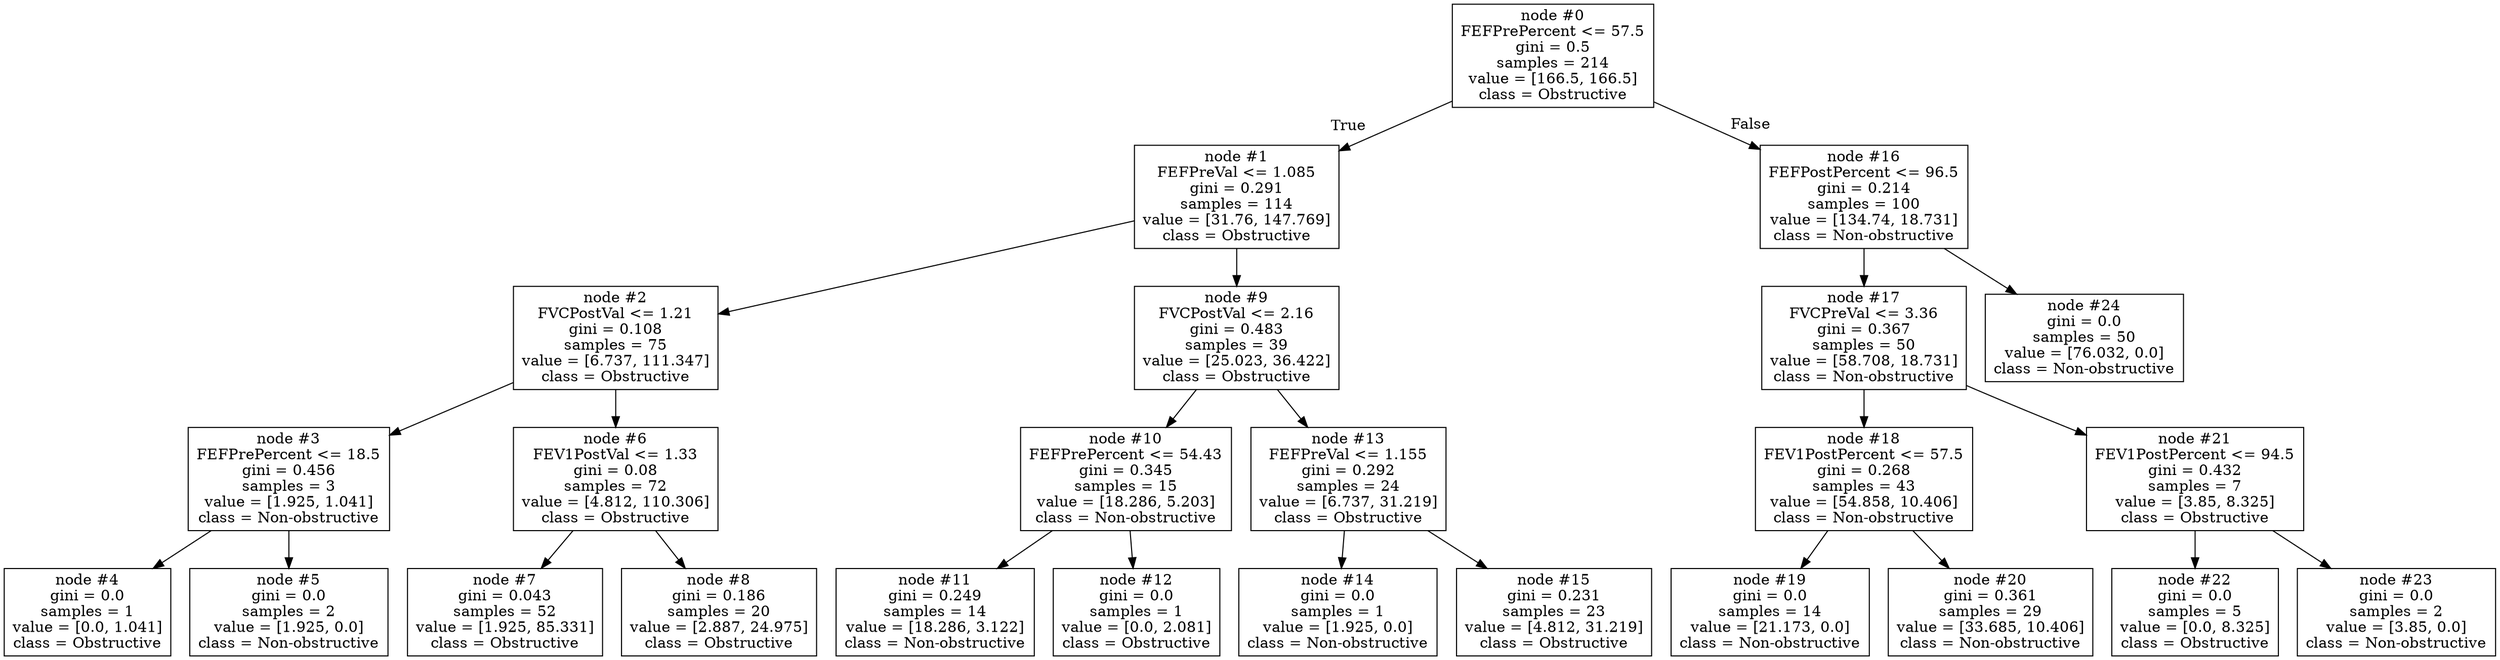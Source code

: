 digraph Tree {
node [shape=box] ;
0 [label="node #0\nFEFPrePercent <= 57.5\ngini = 0.5\nsamples = 214\nvalue = [166.5, 166.5]\nclass = Obstructive"] ;
1 [label="node #1\nFEFPreVal <= 1.085\ngini = 0.291\nsamples = 114\nvalue = [31.76, 147.769]\nclass = Obstructive"] ;
0 -> 1 [labeldistance=2.5, labelangle=45, headlabel="True"] ;
2 [label="node #2\nFVCPostVal <= 1.21\ngini = 0.108\nsamples = 75\nvalue = [6.737, 111.347]\nclass = Obstructive"] ;
1 -> 2 ;
3 [label="node #3\nFEFPrePercent <= 18.5\ngini = 0.456\nsamples = 3\nvalue = [1.925, 1.041]\nclass = Non-obstructive"] ;
2 -> 3 ;
4 [label="node #4\ngini = 0.0\nsamples = 1\nvalue = [0.0, 1.041]\nclass = Obstructive"] ;
3 -> 4 ;
5 [label="node #5\ngini = 0.0\nsamples = 2\nvalue = [1.925, 0.0]\nclass = Non-obstructive"] ;
3 -> 5 ;
6 [label="node #6\nFEV1PostVal <= 1.33\ngini = 0.08\nsamples = 72\nvalue = [4.812, 110.306]\nclass = Obstructive"] ;
2 -> 6 ;
7 [label="node #7\ngini = 0.043\nsamples = 52\nvalue = [1.925, 85.331]\nclass = Obstructive"] ;
6 -> 7 ;
8 [label="node #8\ngini = 0.186\nsamples = 20\nvalue = [2.887, 24.975]\nclass = Obstructive"] ;
6 -> 8 ;
9 [label="node #9\nFVCPostVal <= 2.16\ngini = 0.483\nsamples = 39\nvalue = [25.023, 36.422]\nclass = Obstructive"] ;
1 -> 9 ;
10 [label="node #10\nFEFPrePercent <= 54.43\ngini = 0.345\nsamples = 15\nvalue = [18.286, 5.203]\nclass = Non-obstructive"] ;
9 -> 10 ;
11 [label="node #11\ngini = 0.249\nsamples = 14\nvalue = [18.286, 3.122]\nclass = Non-obstructive"] ;
10 -> 11 ;
12 [label="node #12\ngini = 0.0\nsamples = 1\nvalue = [0.0, 2.081]\nclass = Obstructive"] ;
10 -> 12 ;
13 [label="node #13\nFEFPreVal <= 1.155\ngini = 0.292\nsamples = 24\nvalue = [6.737, 31.219]\nclass = Obstructive"] ;
9 -> 13 ;
14 [label="node #14\ngini = 0.0\nsamples = 1\nvalue = [1.925, 0.0]\nclass = Non-obstructive"] ;
13 -> 14 ;
15 [label="node #15\ngini = 0.231\nsamples = 23\nvalue = [4.812, 31.219]\nclass = Obstructive"] ;
13 -> 15 ;
16 [label="node #16\nFEFPostPercent <= 96.5\ngini = 0.214\nsamples = 100\nvalue = [134.74, 18.731]\nclass = Non-obstructive"] ;
0 -> 16 [labeldistance=2.5, labelangle=-45, headlabel="False"] ;
17 [label="node #17\nFVCPreVal <= 3.36\ngini = 0.367\nsamples = 50\nvalue = [58.708, 18.731]\nclass = Non-obstructive"] ;
16 -> 17 ;
18 [label="node #18\nFEV1PostPercent <= 57.5\ngini = 0.268\nsamples = 43\nvalue = [54.858, 10.406]\nclass = Non-obstructive"] ;
17 -> 18 ;
19 [label="node #19\ngini = 0.0\nsamples = 14\nvalue = [21.173, 0.0]\nclass = Non-obstructive"] ;
18 -> 19 ;
20 [label="node #20\ngini = 0.361\nsamples = 29\nvalue = [33.685, 10.406]\nclass = Non-obstructive"] ;
18 -> 20 ;
21 [label="node #21\nFEV1PostPercent <= 94.5\ngini = 0.432\nsamples = 7\nvalue = [3.85, 8.325]\nclass = Obstructive"] ;
17 -> 21 ;
22 [label="node #22\ngini = 0.0\nsamples = 5\nvalue = [0.0, 8.325]\nclass = Obstructive"] ;
21 -> 22 ;
23 [label="node #23\ngini = 0.0\nsamples = 2\nvalue = [3.85, 0.0]\nclass = Non-obstructive"] ;
21 -> 23 ;
24 [label="node #24\ngini = 0.0\nsamples = 50\nvalue = [76.032, 0.0]\nclass = Non-obstructive"] ;
16 -> 24 ;
}